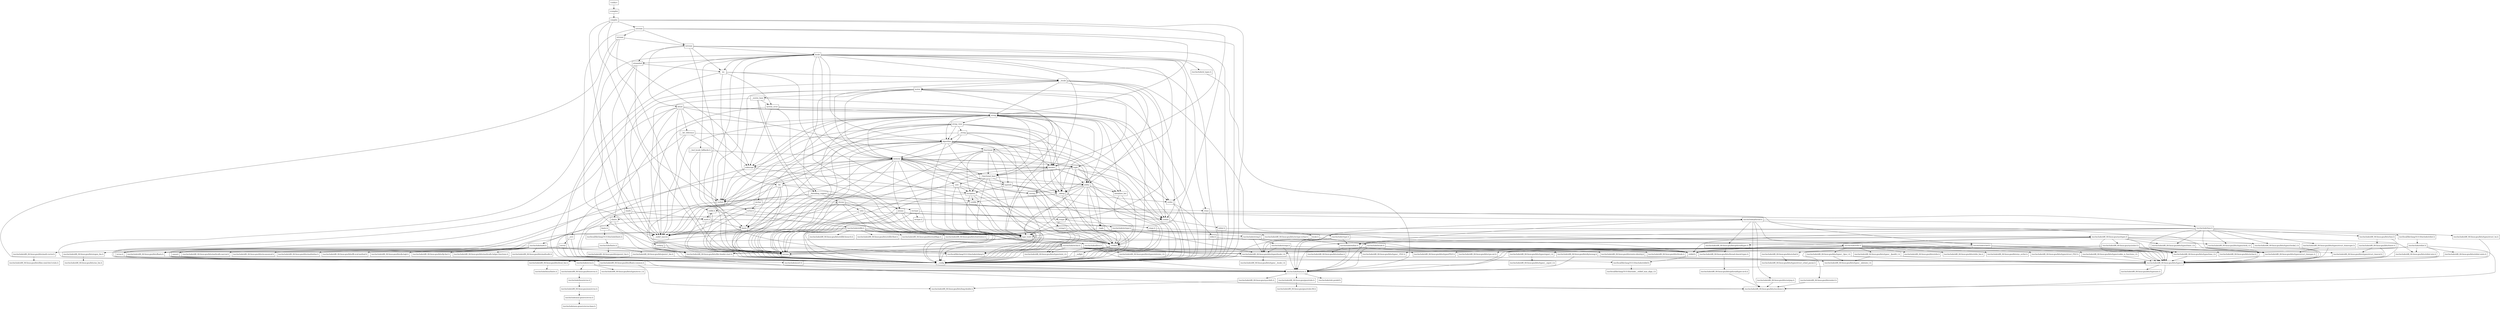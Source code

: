 digraph "dependencies" {
  header_0 [ shape="box", label="\<stdin\>" ];
  header_1 [ shape="box", label="ccomplex" ];
  header_10 [ shape="box", label="/usr/include/x86_64-linux-gnu/gnu/stubs-64.h" ];
  header_100 [ shape="box", label="__debug" ];
  header_101 [ shape="box", label="cstdio" ];
  header_102 [ shape="box", label="stdio.h" ];
  header_103 [ shape="box", label="/usr/include/stdio.h" ];
  header_104 [ shape="box", label="/usr/include/x86_64-linux-gnu/bits/types/__fpos_t.h" ];
  header_105 [ shape="box", label="/usr/include/x86_64-linux-gnu/bits/types/__fpos64_t.h" ];
  header_106 [ shape="box", label="/usr/include/x86_64-linux-gnu/bits/types/struct_FILE.h" ];
  header_107 [ shape="box", label="/usr/include/x86_64-linux-gnu/bits/types/cookie_io_functions_t.h" ];
  header_108 [ shape="box", label="/usr/include/x86_64-linux-gnu/bits/stdio_lim.h" ];
  header_109 [ shape="box", label="/usr/include/x86_64-linux-gnu/bits/sys_errlist.h" ];
  header_11 [ shape="box", label="/usr/include/pthread.h" ];
  header_110 [ shape="box", label="/usr/include/x86_64-linux-gnu/bits/stdio.h" ];
  header_111 [ shape="box", label="memory" ];
  header_112 [ shape="box", label="typeinfo" ];
  header_113 [ shape="box", label="new" ];
  header_114 [ shape="box", label="iterator" ];
  header_115 [ shape="box", label="__functional_base" ];
  header_116 [ shape="box", label="tuple" ];
  header_117 [ shape="box", label="cassert" ];
  header_118 [ shape="box", label="/usr/include/assert.h" ];
  header_119 [ shape="box", label="atomic" ];
  header_12 [ shape="box", label="type_traits" ];
  header_120 [ shape="box", label="functional" ];
  header_121 [ shape="box", label="bit" ];
  header_122 [ shape="box", label="cwchar" ];
  header_123 [ shape="box", label="cwctype" ];
  header_124 [ shape="box", label="cctype" ];
  header_125 [ shape="box", label="ctype.h" ];
  header_126 [ shape="box", label="/usr/include/ctype.h" ];
  header_127 [ shape="box", label="wctype.h" ];
  header_128 [ shape="box", label="/usr/include/wctype.h" ];
  header_129 [ shape="box", label="/usr/include/x86_64-linux-gnu/bits/wctype-wchar.h" ];
  header_13 [ shape="box", label="cstddef" ];
  header_130 [ shape="box", label="mutex" ];
  header_131 [ shape="box", label="__mutex_base" ];
  header_132 [ shape="box", label="chrono" ];
  header_133 [ shape="box", label="ctime" ];
  header_134 [ shape="box", label="/usr/include/time.h" ];
  header_135 [ shape="box", label="/usr/include/x86_64-linux-gnu/bits/time.h" ];
  header_136 [ shape="box", label="/usr/include/x86_64-linux-gnu/bits/timex.h" ];
  header_137 [ shape="box", label="/usr/include/x86_64-linux-gnu/bits/types/struct_tm.h" ];
  header_138 [ shape="box", label="/usr/include/x86_64-linux-gnu/bits/types/struct_itimerspec.h" ];
  header_139 [ shape="box", label="ratio" ];
  header_14 [ shape="box", label="version" ];
  header_140 [ shape="box", label="climits" ];
  header_141 [ shape="box", label="limits.h" ];
  header_142 [ shape="box", label="/usr/local/lib/clang/10.0.0/include/limits.h" ];
  header_143 [ shape="box", label="/usr/include/limits.h" ];
  header_144 [ shape="box", label="/usr/include/x86_64-linux-gnu/bits/posix1_lim.h" ];
  header_145 [ shape="box", label="/usr/include/x86_64-linux-gnu/bits/local_lim.h" ];
  header_146 [ shape="box", label="/usr/include/linux/limits.h" ];
  header_147 [ shape="box", label="/usr/include/x86_64-linux-gnu/bits/posix2_lim.h" ];
  header_148 [ shape="box", label="/usr/include/x86_64-linux-gnu/bits/xopen_lim.h" ];
  header_149 [ shape="box", label="/usr/include/x86_64-linux-gnu/bits/uio_lim.h" ];
  header_15 [ shape="box", label="/usr/local/lib/clang/10.0.0/include/stddef.h" ];
  header_150 [ shape="box", label="system_error" ];
  header_151 [ shape="box", label="__errc" ];
  header_152 [ shape="box", label="cerrno" ];
  header_153 [ shape="box", label="errno.h" ];
  header_154 [ shape="box", label="/usr/include/errno.h" ];
  header_155 [ shape="box", label="/usr/include/x86_64-linux-gnu/bits/errno.h" ];
  header_156 [ shape="box", label="/usr/include/linux/errno.h" ];
  header_157 [ shape="box", label="/usr/include/x86_64-linux-gnu/asm/errno.h" ];
  header_158 [ shape="box", label="/usr/include/asm-generic/errno.h" ];
  header_159 [ shape="box", label="/usr/include/asm-generic/errno-base.h" ];
  header_16 [ shape="box", label="/usr/local/lib/clang/10.0.0/include/__stddef_max_align_t.h" ];
  header_160 [ shape="box", label="/usr/include/x86_64-linux-gnu/bits/types/error_t.h" ];
  header_161 [ shape="box", label="__threading_support" ];
  header_162 [ shape="box", label="/usr/include/sched.h" ];
  header_163 [ shape="box", label="/usr/include/x86_64-linux-gnu/bits/sched.h" ];
  header_164 [ shape="box", label="/usr/include/x86_64-linux-gnu/bits/types/struct_sched_param.h" ];
  header_165 [ shape="box", label="/usr/include/x86_64-linux-gnu/bits/cpu-set.h" ];
  header_166 [ shape="box", label="/usr/include/x86_64-linux-gnu/bits/setjmp.h" ];
  header_167 [ shape="box", label="locale.h" ];
  header_168 [ shape="box", label="/usr/include/locale.h" ];
  header_169 [ shape="box", label="/usr/include/x86_64-linux-gnu/bits/locale.h" ];
  header_17 [ shape="box", label="__nullptr" ];
  header_170 [ shape="box", label="streambuf" ];
  header_171 [ shape="box", label="locale" ];
  header_172 [ shape="box", label="cstdarg" ];
  header_173 [ shape="box", label="/usr/include/nl_types.h" ];
  header_174 [ shape="box", label="__bsd_locale_fallbacks.h" ];
  header_175 [ shape="box", label="bitset" ];
  header_176 [ shape="box", label="__bit_reference" ];
  header_177 [ shape="box", label="istream" ];
  header_18 [ shape="box", label="stdexcept" ];
  header_19 [ shape="box", label="exception" ];
  header_2 [ shape="box", label="complex" ];
  header_20 [ shape="box", label="cstdlib" ];
  header_21 [ shape="box", label="stdlib.h" ];
  header_22 [ shape="box", label="/usr/include/stdlib.h" ];
  header_23 [ shape="box", label="/usr/include/x86_64-linux-gnu/bits/libc-header-start.h" ];
  header_24 [ shape="box", label="stddef.h" ];
  header_25 [ shape="box", label="/usr/include/x86_64-linux-gnu/bits/waitflags.h" ];
  header_26 [ shape="box", label="/usr/include/x86_64-linux-gnu/bits/waitstatus.h" ];
  header_27 [ shape="box", label="/usr/include/x86_64-linux-gnu/bits/floatn.h" ];
  header_28 [ shape="box", label="/usr/include/x86_64-linux-gnu/bits/floatn-common.h" ];
  header_29 [ shape="box", label="/usr/include/x86_64-linux-gnu/bits/types/locale_t.h" ];
  header_3 [ shape="box", label="__config" ];
  header_30 [ shape="box", label="/usr/include/x86_64-linux-gnu/bits/types/__locale_t.h" ];
  header_31 [ shape="box", label="/usr/include/x86_64-linux-gnu/sys/types.h" ];
  header_32 [ shape="box", label="/usr/include/x86_64-linux-gnu/bits/types.h" ];
  header_33 [ shape="box", label="/usr/include/x86_64-linux-gnu/bits/typesizes.h" ];
  header_34 [ shape="box", label="/usr/include/x86_64-linux-gnu/bits/types/clock_t.h" ];
  header_35 [ shape="box", label="/usr/include/x86_64-linux-gnu/bits/types/clockid_t.h" ];
  header_36 [ shape="box", label="/usr/include/x86_64-linux-gnu/bits/types/time_t.h" ];
  header_37 [ shape="box", label="/usr/include/x86_64-linux-gnu/bits/types/timer_t.h" ];
  header_38 [ shape="box", label="/usr/include/x86_64-linux-gnu/bits/stdint-intn.h" ];
  header_39 [ shape="box", label="/usr/include/endian.h" ];
  header_4 [ shape="box", label="/usr/include/features.h" ];
  header_40 [ shape="box", label="/usr/include/x86_64-linux-gnu/bits/endian.h" ];
  header_41 [ shape="box", label="/usr/include/x86_64-linux-gnu/bits/byteswap.h" ];
  header_42 [ shape="box", label="/usr/include/x86_64-linux-gnu/bits/uintn-identity.h" ];
  header_43 [ shape="box", label="/usr/include/x86_64-linux-gnu/sys/select.h" ];
  header_44 [ shape="box", label="/usr/include/x86_64-linux-gnu/bits/select.h" ];
  header_45 [ shape="box", label="/usr/include/x86_64-linux-gnu/bits/types/sigset_t.h" ];
  header_46 [ shape="box", label="/usr/include/x86_64-linux-gnu/bits/types/__sigset_t.h" ];
  header_47 [ shape="box", label="/usr/include/x86_64-linux-gnu/bits/types/struct_timeval.h" ];
  header_48 [ shape="box", label="/usr/include/x86_64-linux-gnu/bits/types/struct_timespec.h" ];
  header_49 [ shape="box", label="/usr/include/x86_64-linux-gnu/bits/pthreadtypes.h" ];
  header_5 [ shape="box", label="/usr/include/stdc-predef.h" ];
  header_50 [ shape="box", label="/usr/include/x86_64-linux-gnu/bits/thread-shared-types.h" ];
  header_51 [ shape="box", label="/usr/include/x86_64-linux-gnu/bits/pthreadtypes-arch.h" ];
  header_52 [ shape="box", label="/usr/include/alloca.h" ];
  header_53 [ shape="box", label="/usr/include/x86_64-linux-gnu/bits/stdlib-bsearch.h" ];
  header_54 [ shape="box", label="/usr/include/x86_64-linux-gnu/bits/stdlib-float.h" ];
  header_55 [ shape="box", label="math.h" ];
  header_56 [ shape="box", label="/usr/include/math.h" ];
  header_57 [ shape="box", label="/usr/include/x86_64-linux-gnu/bits/math-vector.h" ];
  header_58 [ shape="box", label="/usr/include/x86_64-linux-gnu/bits/libm-simd-decl-stubs.h" ];
  header_59 [ shape="box", label="/usr/include/x86_64-linux-gnu/bits/flt-eval-method.h" ];
  header_6 [ shape="box", label="/usr/include/x86_64-linux-gnu/sys/cdefs.h" ];
  header_60 [ shape="box", label="/usr/include/x86_64-linux-gnu/bits/fp-logb.h" ];
  header_61 [ shape="box", label="/usr/include/x86_64-linux-gnu/bits/fp-fast.h" ];
  header_62 [ shape="box", label="/usr/include/x86_64-linux-gnu/bits/mathcalls-helper-functions.h" ];
  header_63 [ shape="box", label="/usr/include/x86_64-linux-gnu/bits/mathcalls.h" ];
  header_64 [ shape="box", label="/usr/include/x86_64-linux-gnu/bits/mathcalls-narrow.h" ];
  header_65 [ shape="box", label="/usr/include/x86_64-linux-gnu/bits/iscanonical.h" ];
  header_66 [ shape="box", label="/usr/include/x86_64-linux-gnu/bits/mathinline.h" ];
  header_67 [ shape="box", label="limits" ];
  header_68 [ shape="box", label="__undef_macros" ];
  header_69 [ shape="box", label="iosfwd" ];
  header_7 [ shape="box", label="/usr/include/x86_64-linux-gnu/bits/wordsize.h" ];
  header_70 [ shape="box", label="wchar.h" ];
  header_71 [ shape="box", label="/usr/include/wchar.h" ];
  header_72 [ shape="box", label="/usr/local/lib/clang/10.0.0/include/stdarg.h" ];
  header_73 [ shape="box", label="/usr/include/x86_64-linux-gnu/bits/wchar.h" ];
  header_74 [ shape="box", label="/usr/include/x86_64-linux-gnu/bits/types/wint_t.h" ];
  header_75 [ shape="box", label="/usr/include/x86_64-linux-gnu/bits/types/mbstate_t.h" ];
  header_76 [ shape="box", label="/usr/include/x86_64-linux-gnu/bits/types/__mbstate_t.h" ];
  header_77 [ shape="box", label="/usr/include/x86_64-linux-gnu/bits/types/__FILE.h" ];
  header_78 [ shape="box", label="/usr/include/x86_64-linux-gnu/bits/types/FILE.h" ];
  header_79 [ shape="box", label="cmath" ];
  header_8 [ shape="box", label="/usr/include/x86_64-linux-gnu/bits/long-double.h" ];
  header_80 [ shape="box", label="sstream" ];
  header_81 [ shape="box", label="ostream" ];
  header_82 [ shape="box", label="ios" ];
  header_83 [ shape="box", label="__locale" ];
  header_84 [ shape="box", label="string" ];
  header_85 [ shape="box", label="string_view" ];
  header_86 [ shape="box", label="__string" ];
  header_87 [ shape="box", label="algorithm" ];
  header_88 [ shape="box", label="initializer_list" ];
  header_89 [ shape="box", label="cstring" ];
  header_9 [ shape="box", label="/usr/include/x86_64-linux-gnu/gnu/stubs.h" ];
  header_90 [ shape="box", label="string.h" ];
  header_91 [ shape="box", label="/usr/include/string.h" ];
  header_92 [ shape="box", label="/usr/include/strings.h" ];
  header_93 [ shape="box", label="utility" ];
  header_94 [ shape="box", label="__tuple" ];
  header_95 [ shape="box", label="cstdint" ];
  header_96 [ shape="box", label="stdint.h" ];
  header_97 [ shape="box", label="/usr/local/lib/clang/10.0.0/include/stdint.h" ];
  header_98 [ shape="box", label="/usr/include/stdint.h" ];
  header_99 [ shape="box", label="/usr/include/x86_64-linux-gnu/bits/stdint-uintn.h" ];
  header_118 -> header_4;
  header_119 -> header_14;
  header_119 -> header_95;
  header_119 -> header_3;
  header_119 -> header_12;
  header_119 -> header_13;
  header_67 -> header_14;
  header_67 -> header_68;
  header_67 -> header_3;
  header_67 -> header_12;
  header_69 -> header_70;
  header_69 -> header_3;
  header_161 -> header_153;
  header_161 -> header_11;
  header_161 -> header_132;
  header_161 -> header_3;
  header_161 -> header_68;
  header_161 -> header_69;
  header_161 -> header_162;
  header_167 -> header_168;
  header_167 -> header_3;
  header_114 -> header_14;
  header_114 -> header_12;
  header_114 -> header_13;
  header_114 -> header_88;
  header_114 -> header_3;
  header_114 -> header_69;
  header_114 -> header_115;
  header_114 -> header_100;
  header_115 -> header_12;
  header_115 -> header_19;
  header_115 -> header_3;
  header_115 -> header_112;
  header_115 -> header_113;
  header_115 -> header_93;
  header_163 -> header_164;
  header_70 -> header_71;
  header_70 -> header_3;
  header_71 -> header_29;
  header_71 -> header_24;
  header_71 -> header_27;
  header_71 -> header_23;
  header_71 -> header_72;
  header_71 -> header_73;
  header_71 -> header_77;
  header_71 -> header_74;
  header_71 -> header_75;
  header_71 -> header_78;
  header_75 -> header_76;
  header_116 -> header_14;
  header_116 -> header_12;
  header_116 -> header_13;
  header_116 -> header_3;
  header_116 -> header_94;
  header_116 -> header_115;
  header_116 -> header_93;
  header_117 -> header_3;
  header_117 -> header_118;
  header_79 -> header_14;
  header_79 -> header_3;
  header_79 -> header_55;
  header_112 -> header_95;
  header_112 -> header_13;
  header_112 -> header_3;
  header_112 -> header_19;
  header_113 -> header_14;
  header_113 -> header_13;
  header_113 -> header_3;
  header_113 -> header_12;
  header_113 -> header_19;
  header_111 -> header_14;
  header_111 -> header_12;
  header_111 -> header_13;
  header_111 -> header_119;
  header_111 -> header_18;
  header_111 -> header_116;
  header_111 -> header_89;
  header_111 -> header_68;
  header_111 -> header_3;
  header_111 -> header_67;
  header_111 -> header_117;
  header_111 -> header_69;
  header_111 -> header_95;
  header_111 -> header_114;
  header_111 -> header_115;
  header_111 -> header_112;
  header_111 -> header_113;
  header_111 -> header_93;
  header_168 -> header_24;
  header_168 -> header_4;
  header_168 -> header_29;
  header_168 -> header_169;
  header_47 -> header_32;
  header_45 -> header_46;
  header_44 -> header_7;
  header_43 -> header_36;
  header_43 -> header_32;
  header_43 -> header_45;
  header_43 -> header_47;
  header_43 -> header_4;
  header_43 -> header_44;
  header_43 -> header_48;
  header_42 -> header_32;
  header_41 -> header_4;
  header_41 -> header_32;
  header_105 -> header_76;
  header_105 -> header_32;
  header_104 -> header_76;
  header_104 -> header_32;
  header_107 -> header_32;
  header_106 -> header_32;
  header_101 -> header_3;
  header_101 -> header_102;
  header_100 -> header_69;
  header_100 -> header_13;
  header_100 -> header_101;
  header_100 -> header_3;
  header_100 -> header_20;
  header_49 -> header_50;
  header_48 -> header_32;
  header_166 -> header_7;
  header_6 -> header_7;
  header_6 -> header_8;
  header_4 -> header_6;
  header_4 -> header_5;
  header_4 -> header_9;
  header_2 -> header_14;
  header_2 -> header_80;
  header_2 -> header_12;
  header_2 -> header_18;
  header_2 -> header_3;
  header_2 -> header_79;
  header_3 -> header_4;
  header_0 -> header_1;
  header_1 -> header_2;
  header_9 -> header_10;
  header_50 -> header_51;
  header_51 -> header_7;
  header_52 -> header_24;
  header_52 -> header_4;
  header_55 -> header_12;
  header_55 -> header_67;
  header_55 -> header_21;
  header_55 -> header_3;
  header_55 -> header_56;
  header_56 -> header_59;
  header_56 -> header_27;
  header_56 -> header_32;
  header_56 -> header_23;
  header_56 -> header_57;
  header_56 -> header_61;
  header_56 -> header_60;
  header_56 -> header_63;
  header_56 -> header_62;
  header_56 -> header_65;
  header_56 -> header_64;
  header_56 -> header_66;
  header_57 -> header_58;
  header_130 -> header_14;
  header_130 -> header_131;
  header_130 -> header_68;
  header_130 -> header_3;
  header_130 -> header_120;
  header_130 -> header_116;
  header_130 -> header_95;
  header_130 -> header_161;
  header_130 -> header_111;
  header_131 -> header_161;
  header_131 -> header_68;
  header_131 -> header_132;
  header_131 -> header_3;
  header_131 -> header_150;
  header_132 -> header_14;
  header_132 -> header_12;
  header_132 -> header_133;
  header_132 -> header_3;
  header_132 -> header_67;
  header_132 -> header_68;
  header_132 -> header_139;
  header_133 -> header_134;
  header_133 -> header_3;
  header_134 -> header_29;
  header_134 -> header_36;
  header_134 -> header_24;
  header_134 -> header_34;
  header_134 -> header_35;
  header_134 -> header_37;
  header_134 -> header_4;
  header_134 -> header_135;
  header_134 -> header_137;
  header_134 -> header_138;
  header_134 -> header_48;
  header_135 -> header_32;
  header_135 -> header_136;
  header_136 -> header_47;
  header_136 -> header_32;
  header_137 -> header_32;
  header_138 -> header_32;
  header_138 -> header_48;
  header_139 -> header_95;
  header_139 -> header_68;
  header_139 -> header_3;
  header_139 -> header_12;
  header_139 -> header_140;
  header_29 -> header_30;
  header_28 -> header_4;
  header_28 -> header_8;
  header_24 -> header_15;
  header_27 -> header_4;
  header_27 -> header_28;
  header_21 -> header_55;
  header_21 -> header_3;
  header_21 -> header_22;
  header_20 -> header_21;
  header_20 -> header_3;
  header_23 -> header_4;
  header_22 -> header_53;
  header_22 -> header_29;
  header_22 -> header_25;
  header_22 -> header_24;
  header_22 -> header_27;
  header_22 -> header_26;
  header_22 -> header_54;
  header_22 -> header_23;
  header_22 -> header_31;
  header_22 -> header_52;
  header_127 -> header_3;
  header_127 -> header_128;
  header_126 -> header_29;
  header_126 -> header_4;
  header_126 -> header_32;
  header_126 -> header_39;
  header_125 -> header_126;
  header_125 -> header_3;
  header_124 -> header_125;
  header_124 -> header_3;
  header_123 -> header_127;
  header_123 -> header_124;
  header_123 -> header_3;
  header_122 -> header_70;
  header_122 -> header_123;
  header_122 -> header_3;
  header_121 -> header_14;
  header_121 -> header_12;
  header_121 -> header_3;
  header_121 -> header_67;
  header_121 -> header_68;
  header_121 -> header_100;
  header_120 -> header_14;
  header_120 -> header_115;
  header_120 -> header_12;
  header_120 -> header_19;
  header_120 -> header_3;
  header_120 -> header_116;
  header_120 -> header_93;
  header_120 -> header_112;
  header_120 -> header_111;
  header_129 -> header_32;
  header_129 -> header_74;
  header_129 -> header_39;
  header_128 -> header_29;
  header_128 -> header_4;
  header_128 -> header_32;
  header_128 -> header_129;
  header_128 -> header_74;
  header_38 -> header_32;
  header_39 -> header_4;
  header_39 -> header_42;
  header_39 -> header_41;
  header_39 -> header_40;
  header_36 -> header_32;
  header_37 -> header_32;
  header_34 -> header_32;
  header_35 -> header_32;
  header_32 -> header_7;
  header_32 -> header_4;
  header_32 -> header_33;
  header_31 -> header_38;
  header_31 -> header_39;
  header_31 -> header_36;
  header_31 -> header_37;
  header_31 -> header_34;
  header_31 -> header_35;
  header_31 -> header_32;
  header_31 -> header_4;
  header_31 -> header_43;
  header_31 -> header_24;
  header_31 -> header_49;
  header_152 -> header_153;
  header_152 -> header_3;
  header_153 -> header_3;
  header_153 -> header_154;
  header_150 -> header_115;
  header_150 -> header_151;
  header_150 -> header_18;
  header_150 -> header_12;
  header_150 -> header_84;
  header_151 -> header_152;
  header_151 -> header_3;
  header_156 -> header_157;
  header_157 -> header_158;
  header_154 -> header_4;
  header_154 -> header_160;
  header_154 -> header_155;
  header_155 -> header_156;
  header_158 -> header_159;
  header_89 -> header_90;
  header_89 -> header_3;
  header_88 -> header_3;
  header_88 -> header_13;
  header_83 -> header_84;
  header_83 -> header_130;
  header_83 -> header_124;
  header_83 -> header_3;
  header_83 -> header_95;
  header_83 -> header_93;
  header_83 -> header_167;
  header_83 -> header_111;
  header_82 -> header_69;
  header_82 -> header_83;
  header_82 -> header_150;
  header_82 -> header_3;
  header_82 -> header_119;
  header_81 -> header_14;
  header_81 -> header_175;
  header_81 -> header_170;
  header_81 -> header_171;
  header_81 -> header_3;
  header_81 -> header_82;
  header_81 -> header_114;
  header_80 -> header_68;
  header_80 -> header_81;
  header_80 -> header_177;
  header_80 -> header_3;
  header_80 -> header_84;
  header_87 -> header_14;
  header_87 -> header_12;
  header_87 -> header_13;
  header_87 -> header_89;
  header_87 -> header_88;
  header_87 -> header_3;
  header_87 -> header_121;
  header_87 -> header_120;
  header_87 -> header_68;
  header_87 -> header_114;
  header_87 -> header_93;
  header_87 -> header_100;
  header_87 -> header_111;
  header_86 -> header_87;
  header_86 -> header_3;
  header_86 -> header_68;
  header_86 -> header_101;
  header_86 -> header_100;
  header_86 -> header_111;
  header_85 -> header_14;
  header_85 -> header_18;
  header_85 -> header_100;
  header_85 -> header_3;
  header_85 -> header_67;
  header_85 -> header_68;
  header_85 -> header_114;
  header_85 -> header_87;
  header_85 -> header_86;
  header_84 -> header_14;
  header_84 -> header_111;
  header_84 -> header_115;
  header_84 -> header_12;
  header_84 -> header_87;
  header_84 -> header_18;
  header_84 -> header_89;
  header_84 -> header_88;
  header_84 -> header_3;
  header_84 -> header_68;
  header_84 -> header_69;
  header_84 -> header_95;
  header_84 -> header_114;
  header_84 -> header_93;
  header_84 -> header_101;
  header_84 -> header_100;
  header_84 -> header_85;
  header_84 -> header_122;
  header_141 -> header_142;
  header_141 -> header_3;
  header_140 -> header_141;
  header_140 -> header_3;
  header_143 -> header_148;
  header_143 -> header_144;
  header_143 -> header_23;
  header_143 -> header_147;
  header_142 -> header_143;
  header_145 -> header_146;
  header_144 -> header_7;
  header_144 -> header_145;
  header_148 -> header_149;
  header_103 -> header_24;
  header_103 -> header_32;
  header_103 -> header_23;
  header_103 -> header_72;
  header_103 -> header_109;
  header_103 -> header_77;
  header_103 -> header_105;
  header_103 -> header_104;
  header_103 -> header_78;
  header_103 -> header_106;
  header_103 -> header_107;
  header_103 -> header_110;
  header_103 -> header_108;
  header_102 -> header_3;
  header_102 -> header_103;
  header_14 -> header_3;
  header_15 -> header_16;
  header_17 -> header_3;
  header_11 -> header_39;
  header_11 -> header_7;
  header_11 -> header_4;
  header_11 -> header_134;
  header_11 -> header_162;
  header_11 -> header_166;
  header_11 -> header_49;
  header_11 -> header_48;
  header_12 -> header_14;
  header_12 -> header_3;
  header_12 -> header_13;
  header_13 -> header_14;
  header_13 -> header_15;
  header_13 -> header_17;
  header_13 -> header_3;
  header_18 -> header_69;
  header_18 -> header_3;
  header_18 -> header_19;
  header_19 -> header_14;
  header_19 -> header_20;
  header_19 -> header_3;
  header_19 -> header_12;
  header_19 -> header_13;
  header_98 -> header_38;
  header_98 -> header_7;
  header_98 -> header_32;
  header_98 -> header_23;
  header_98 -> header_73;
  header_98 -> header_99;
  header_99 -> header_32;
  header_94 -> header_3;
  header_94 -> header_12;
  header_94 -> header_13;
  header_95 -> header_96;
  header_95 -> header_3;
  header_96 -> header_97;
  header_96 -> header_3;
  header_97 -> header_98;
  header_90 -> header_3;
  header_90 -> header_91;
  header_91 -> header_24;
  header_91 -> header_29;
  header_91 -> header_92;
  header_91 -> header_23;
  header_92 -> header_24;
  header_92 -> header_4;
  header_92 -> header_29;
  header_93 -> header_14;
  header_93 -> header_12;
  header_93 -> header_13;
  header_93 -> header_89;
  header_93 -> header_88;
  header_93 -> header_3;
  header_93 -> header_94;
  header_93 -> header_95;
  header_93 -> header_100;
  header_174 -> header_72;
  header_174 -> header_21;
  header_174 -> header_111;
  header_175 -> header_140;
  header_175 -> header_176;
  header_175 -> header_13;
  header_175 -> header_18;
  header_175 -> header_3;
  header_175 -> header_69;
  header_175 -> header_68;
  header_175 -> header_115;
  header_175 -> header_84;
  header_176 -> header_68;
  header_176 -> header_87;
  header_176 -> header_3;
  header_176 -> header_121;
  header_177 -> header_14;
  header_177 -> header_68;
  header_177 -> header_81;
  header_177 -> header_3;
  header_170 -> header_69;
  header_170 -> header_82;
  header_170 -> header_3;
  header_170 -> header_68;
  header_171 -> header_14;
  header_171 -> header_174;
  header_171 -> header_170;
  header_171 -> header_172;
  header_171 -> header_173;
  header_171 -> header_101;
  header_171 -> header_20;
  header_171 -> header_133;
  header_171 -> header_3;
  header_171 -> header_67;
  header_171 -> header_68;
  header_171 -> header_83;
  header_171 -> header_82;
  header_171 -> header_114;
  header_171 -> header_87;
  header_171 -> header_100;
  header_171 -> header_111;
  header_172 -> header_72;
  header_172 -> header_3;
  header_173 -> header_4;
  header_162 -> header_36;
  header_162 -> header_24;
  header_162 -> header_32;
  header_162 -> header_4;
  header_162 -> header_163;
  header_162 -> header_165;
  header_162 -> header_48;
}